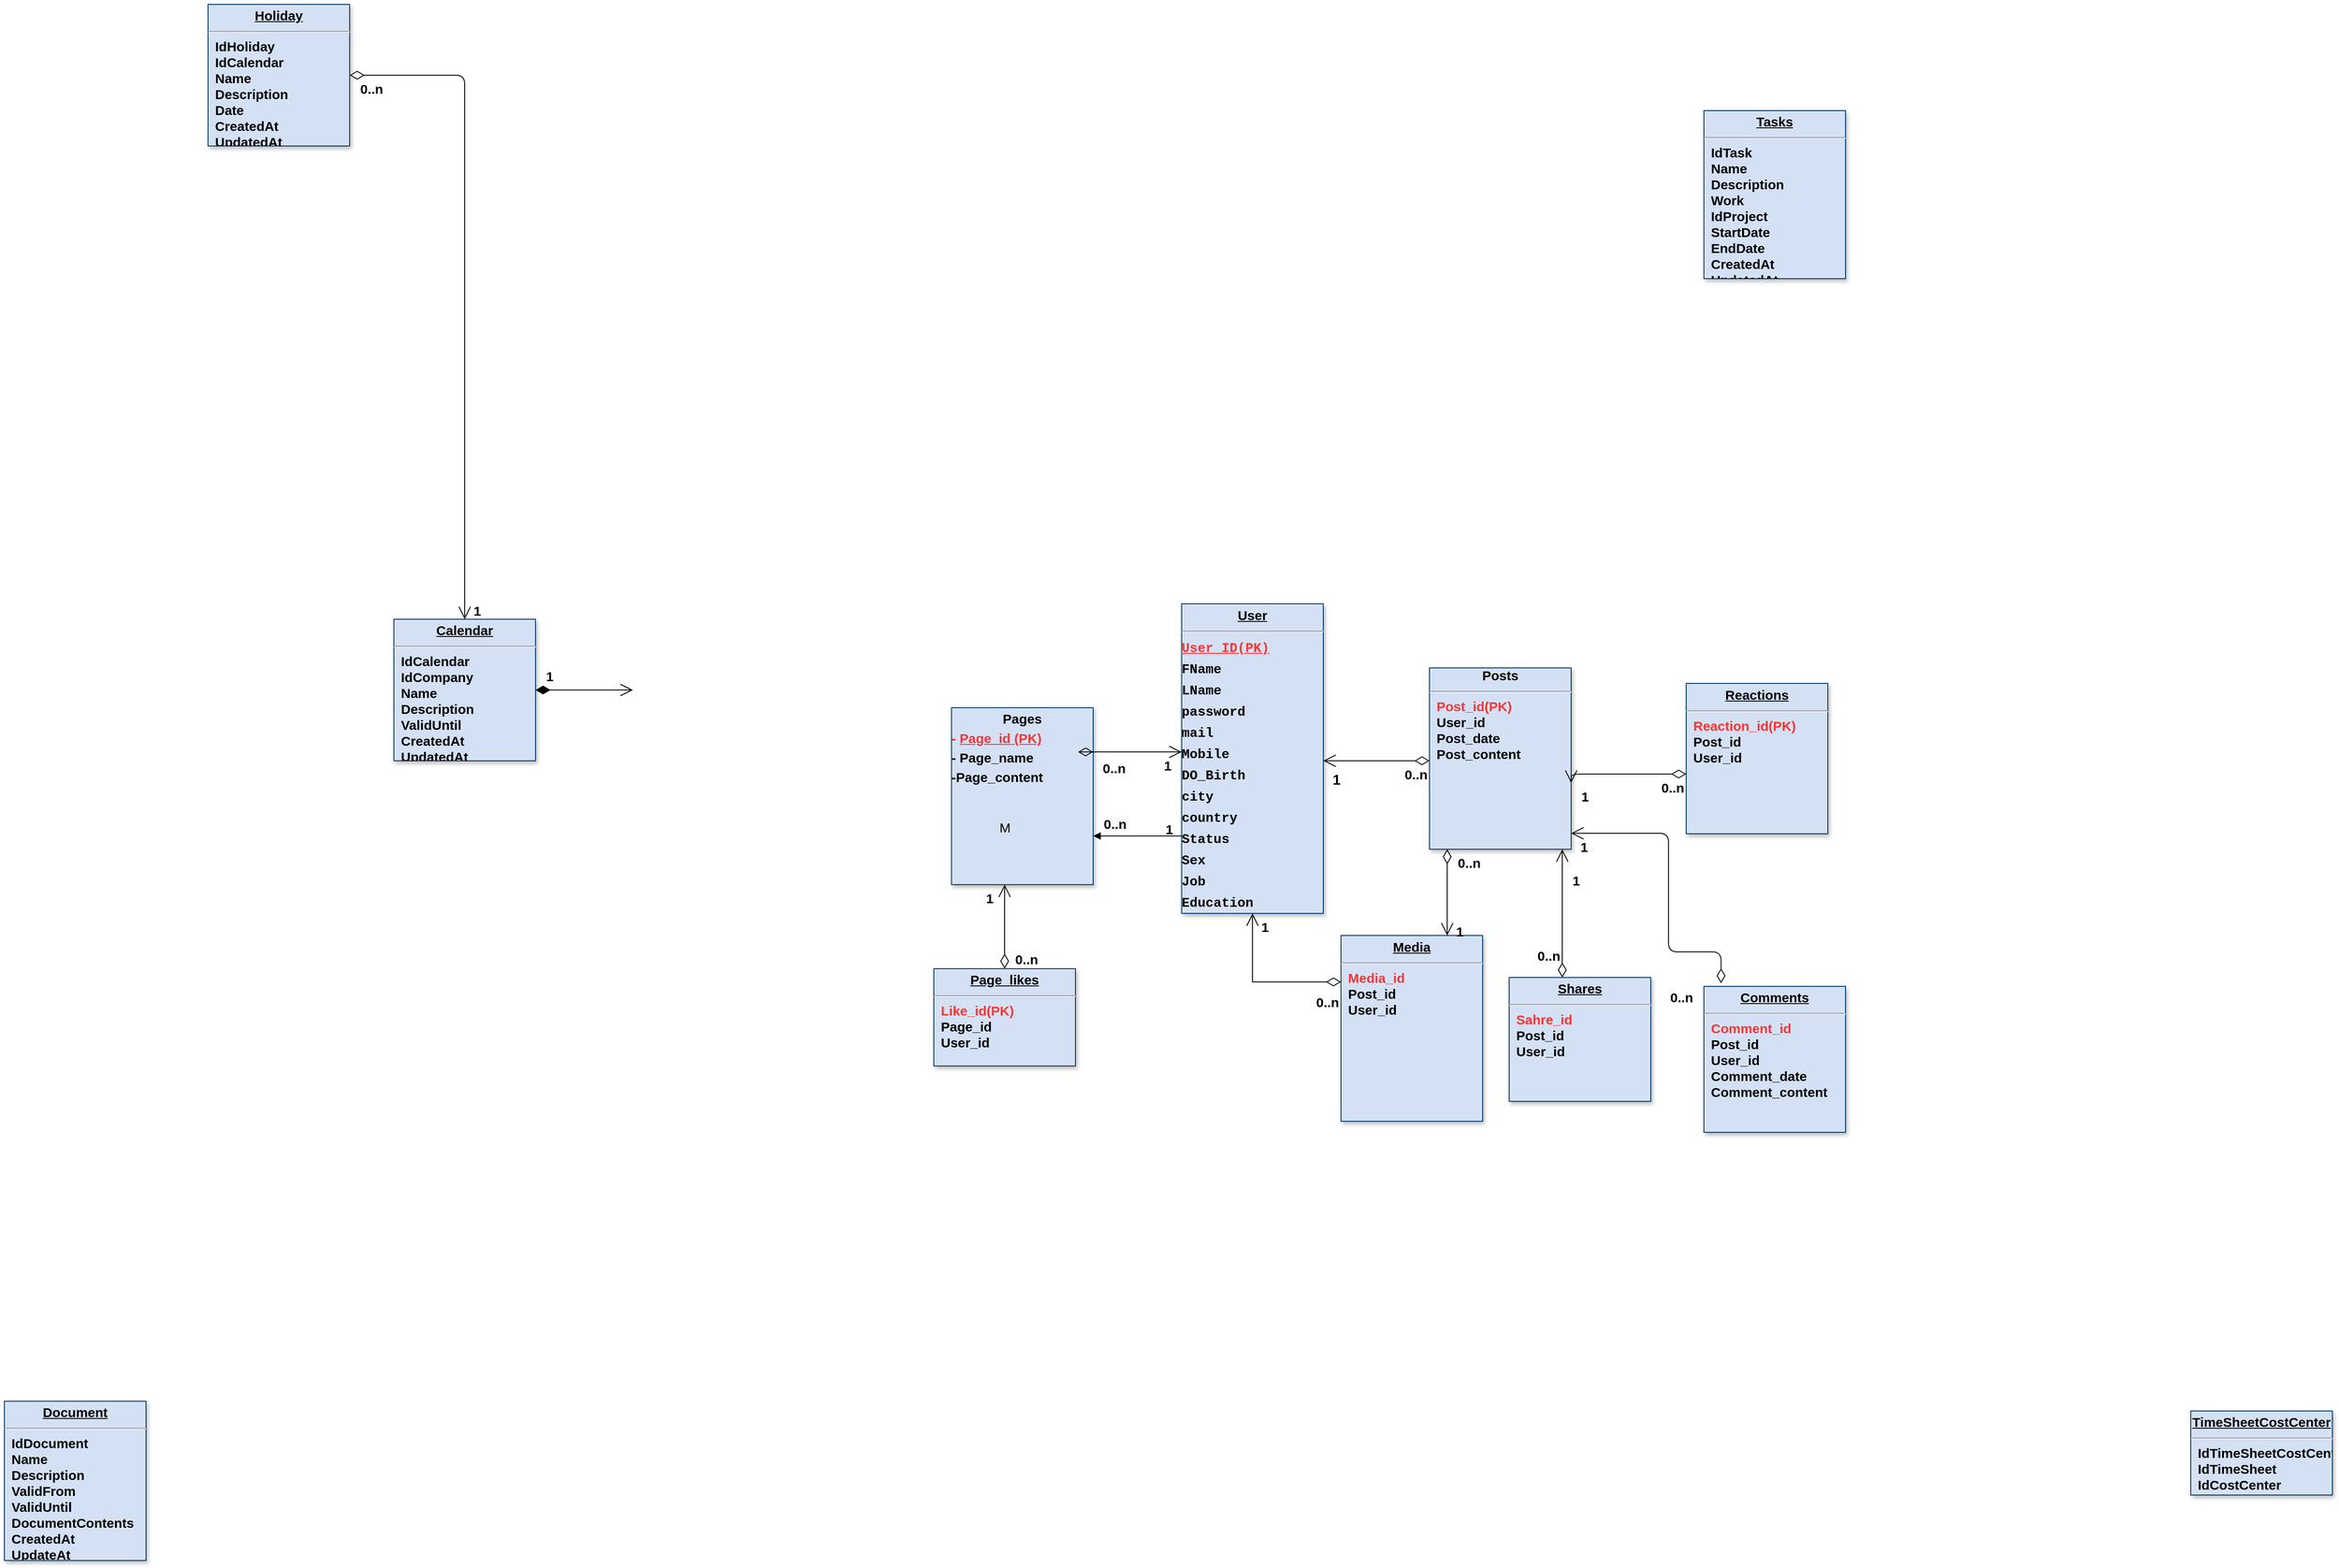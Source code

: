 <mxfile version="14.6.13" type="github">
  <diagram name="Page-1" id="efa7a0a1-bf9b-a30e-e6df-94a7791c09e9">
    <mxGraphModel dx="2250" dy="1883" grid="1" gridSize="10" guides="1" tooltips="1" connect="1" arrows="1" fold="1" page="1" pageScale="1" pageWidth="826" pageHeight="1169" background="#ffffff" math="0" shadow="0">
      <root>
        <mxCell id="0" />
        <mxCell id="1" parent="0" />
        <mxCell id="21" value="&lt;p style=&quot;margin: 4px 0px 0px; text-align: center; text-decoration: underline; font-size: 15px;&quot;&gt;&lt;strong style=&quot;font-size: 15px;&quot;&gt;Calendar&lt;/strong&gt;&lt;/p&gt;&lt;hr style=&quot;font-size: 15px;&quot;&gt;&lt;p style=&quot;margin: 0px 0px 0px 8px; font-size: 15px;&quot;&gt;IdCalendar&lt;/p&gt;&lt;p style=&quot;margin: 0px 0px 0px 8px; font-size: 15px;&quot;&gt;IdCompany&lt;/p&gt;&lt;p style=&quot;margin: 0px 0px 0px 8px; font-size: 15px;&quot;&gt;Name&lt;/p&gt;&lt;p style=&quot;margin: 0px 0px 0px 8px; font-size: 15px;&quot;&gt;Description&lt;/p&gt;&lt;p style=&quot;margin: 0px 0px 0px 8px; font-size: 15px;&quot;&gt;ValidUntil&lt;/p&gt;&lt;p style=&quot;margin: 0px 0px 0px 8px; font-size: 15px;&quot;&gt;CreatedAt&lt;/p&gt;&lt;p style=&quot;margin: 0px 0px 0px 8px; font-size: 15px;&quot;&gt;UpdatedAt&lt;/p&gt;&lt;p style=&quot;margin: 0px 0px 0px 8px; font-size: 15px;&quot;&gt;Enabled&lt;/p&gt;" style="verticalAlign=top;align=left;overflow=fill;fontSize=15;fontFamily=Helvetica;html=1;strokeColor=#003366;shadow=1;fillColor=#D4E1F5;fontStyle=1;labelBackgroundColor=none;" parent="1" vertex="1">
          <mxGeometry x="40.0" y="285.0" width="160" height="160" as="geometry" />
        </mxCell>
        <mxCell id="22" value="&lt;p style=&quot;margin: 4px 0px 0px; text-align: center; text-decoration: underline; font-size: 15px;&quot;&gt;&lt;font style=&quot;font-size: 15px;&quot;&gt;&lt;span style=&quot;font-size: 15px;&quot;&gt;User&lt;/span&gt;&lt;/font&gt;&lt;/p&gt;&lt;hr style=&quot;font-size: 15px;&quot;&gt;&lt;div style=&quot;font-family: consolas, &amp;quot;courier new&amp;quot;, monospace; line-height: 24px; font-size: 15px;&quot;&gt;&lt;font style=&quot;font-size: 15px;&quot; color=&quot;#ff3333&quot;&gt;&lt;u style=&quot;font-size: 15px;&quot;&gt;&lt;span style=&quot;font-size: 15px;&quot;&gt;User_ID(PK)&lt;/span&gt;&lt;/u&gt;&lt;/font&gt;&lt;/div&gt;&lt;div style=&quot;font-family: consolas, &amp;quot;courier new&amp;quot;, monospace; line-height: 24px; font-size: 15px;&quot;&gt;&lt;font style=&quot;font-size: 15px;&quot;&gt;&lt;span style=&quot;font-size: 15px;&quot;&gt;FName&lt;/span&gt;&lt;/font&gt;&lt;/div&gt;&lt;div style=&quot;font-family: consolas, &amp;quot;courier new&amp;quot;, monospace; line-height: 24px; font-size: 15px;&quot;&gt;&lt;font style=&quot;font-size: 15px;&quot;&gt;&lt;span style=&quot;font-size: 15px;&quot;&gt;LName&lt;/span&gt;&lt;/font&gt;&lt;/div&gt;&lt;div style=&quot;font-family: consolas, &amp;quot;courier new&amp;quot;, monospace; line-height: 24px; font-size: 15px;&quot;&gt;&lt;font style=&quot;font-size: 15px;&quot;&gt;&lt;span style=&quot;font-size: 15px;&quot;&gt;password&amp;nbsp;&lt;/span&gt;&lt;/font&gt;&lt;/div&gt;&lt;div style=&quot;font-family: consolas, &amp;quot;courier new&amp;quot;, monospace; line-height: 24px; font-size: 15px;&quot;&gt;&lt;font style=&quot;font-size: 15px;&quot;&gt;&lt;span style=&quot;font-size: 15px;&quot;&gt;mail&lt;/span&gt;&lt;/font&gt;&lt;/div&gt;&lt;div style=&quot;font-family: consolas, &amp;quot;courier new&amp;quot;, monospace; line-height: 24px; font-size: 15px;&quot;&gt;&lt;font style=&quot;font-size: 15px;&quot;&gt;&lt;span style=&quot;font-size: 15px;&quot;&gt;Mobile&lt;/span&gt;&lt;/font&gt;&lt;/div&gt;&lt;div style=&quot;font-family: consolas, &amp;quot;courier new&amp;quot;, monospace; line-height: 24px; font-size: 15px;&quot;&gt;&lt;font style=&quot;font-size: 15px;&quot;&gt;&lt;span style=&quot;font-size: 15px;&quot;&gt;DO_Birth&amp;nbsp;&lt;/span&gt;&lt;/font&gt;&lt;/div&gt;&lt;div style=&quot;font-family: consolas, &amp;quot;courier new&amp;quot;, monospace; line-height: 24px; font-size: 15px;&quot;&gt;&lt;font style=&quot;font-size: 15px;&quot;&gt;&lt;span style=&quot;font-size: 15px;&quot;&gt;city&amp;nbsp;&lt;/span&gt;&lt;/font&gt;&lt;/div&gt;&lt;div style=&quot;font-family: consolas, &amp;quot;courier new&amp;quot;, monospace; line-height: 24px; font-size: 15px;&quot;&gt;&lt;font style=&quot;font-size: 15px;&quot;&gt;&lt;span style=&quot;font-size: 15px;&quot;&gt;country&lt;/span&gt;&lt;/font&gt;&lt;/div&gt;&lt;div style=&quot;font-family: consolas, &amp;quot;courier new&amp;quot;, monospace; line-height: 24px; font-size: 15px;&quot;&gt;&lt;font style=&quot;font-size: 15px;&quot;&gt;&lt;span style=&quot;font-size: 15px;&quot;&gt;Status&lt;/span&gt;&lt;/font&gt;&lt;/div&gt;&lt;div style=&quot;font-family: consolas, &amp;quot;courier new&amp;quot;, monospace; line-height: 24px; font-size: 15px;&quot;&gt;&lt;font style=&quot;font-size: 15px;&quot;&gt;&lt;span style=&quot;font-size: 15px;&quot;&gt;Sex&amp;nbsp;&lt;/span&gt;&lt;/font&gt;&lt;/div&gt;&lt;div style=&quot;font-family: consolas, &amp;quot;courier new&amp;quot;, monospace; line-height: 24px; font-size: 15px;&quot;&gt;&lt;font style=&quot;font-size: 15px;&quot;&gt;&lt;span style=&quot;font-size: 15px;&quot;&gt;Job&lt;/span&gt;&lt;/font&gt;&lt;/div&gt;&lt;div style=&quot;font-family: consolas, &amp;quot;courier new&amp;quot;, monospace; line-height: 24px; font-size: 15px;&quot;&gt;&lt;font style=&quot;font-size: 15px;&quot;&gt;&lt;span style=&quot;font-size: 15px;&quot;&gt;Education&lt;/span&gt;&lt;/font&gt;&lt;/div&gt;" style="verticalAlign=top;align=left;overflow=fill;fontSize=15;fontFamily=Helvetica;html=1;strokeColor=#003366;shadow=1;fillColor=#D4E1F5;fontStyle=1;labelBackgroundColor=none;" parent="1" vertex="1">
          <mxGeometry x="930" y="267.5" width="160" height="350" as="geometry" />
        </mxCell>
        <mxCell id="25" value="&lt;p style=&quot;margin: 4px 0px 0px; text-align: center; text-decoration: underline; font-size: 15px;&quot;&gt;&lt;strong style=&quot;font-size: 15px;&quot;&gt;Holiday&lt;/strong&gt;&lt;/p&gt;&lt;hr style=&quot;font-size: 15px;&quot;&gt;&lt;p style=&quot;margin: 0px 0px 0px 8px; font-size: 15px;&quot;&gt;IdHoliday&lt;/p&gt;&lt;p style=&quot;margin: 0px 0px 0px 8px; font-size: 15px;&quot;&gt;IdCalendar&lt;/p&gt;&lt;p style=&quot;margin: 0px 0px 0px 8px; font-size: 15px;&quot;&gt;Name&lt;/p&gt;&lt;p style=&quot;margin: 0px 0px 0px 8px; font-size: 15px;&quot;&gt;Description&lt;/p&gt;&lt;p style=&quot;margin: 0px 0px 0px 8px; font-size: 15px;&quot;&gt;Date&lt;/p&gt;&lt;p style=&quot;margin: 0px 0px 0px 8px; font-size: 15px;&quot;&gt;CreatedAt&lt;/p&gt;&lt;p style=&quot;margin: 0px 0px 0px 8px; font-size: 15px;&quot;&gt;UpdatedAt&lt;/p&gt;&lt;p style=&quot;margin: 0px 0px 0px 8px; font-size: 15px;&quot;&gt;Enabled&lt;/p&gt;" style="verticalAlign=top;align=left;overflow=fill;fontSize=15;fontFamily=Helvetica;html=1;strokeColor=#003366;shadow=1;fillColor=#D4E1F5;fontStyle=1;labelBackgroundColor=none;" parent="1" vertex="1">
          <mxGeometry x="-170.0" y="-410.0" width="160" height="160" as="geometry" />
        </mxCell>
        <mxCell id="26" value="&lt;p style=&quot;margin: 4px 0px 0px ; text-align: center ; text-decoration: underline ; font-size: 15px&quot;&gt;Media&lt;/p&gt;&lt;hr style=&quot;font-size: 15px&quot;&gt;&lt;p style=&quot;margin: 0px 0px 0px 8px ; font-size: 15px&quot;&gt;&lt;font color=&quot;#ff3333&quot;&gt;Media_id&amp;nbsp;&lt;/font&gt;&lt;/p&gt;&lt;p style=&quot;margin: 0px 0px 0px 8px ; font-size: 15px&quot;&gt;Post_id&amp;nbsp;&lt;/p&gt;&lt;p style=&quot;margin: 0px 0px 0px 8px ; font-size: 15px&quot;&gt;User_id&lt;/p&gt;" style="verticalAlign=top;align=left;overflow=fill;fontSize=15;fontFamily=Helvetica;html=1;strokeColor=#003366;shadow=1;fillColor=#D4E1F5;fontStyle=1;labelBackgroundColor=none;" parent="1" vertex="1">
          <mxGeometry x="1110" y="642.5" width="160" height="210" as="geometry" />
        </mxCell>
        <mxCell id="27" value="&lt;blockquote style=&quot;margin: 0px 0px 0px 40px; border: none; padding: 0px; font-size: 15px;&quot;&gt;&lt;/blockquote&gt;&lt;strong style=&quot;font-size: 15px;&quot;&gt;&lt;div style=&quot;text-align: center; font-size: 15px;&quot;&gt;&lt;strong style=&quot;font-size: 15px;&quot;&gt;Posts&lt;/strong&gt;&lt;/div&gt;&lt;/strong&gt;&lt;hr style=&quot;font-size: 15px;&quot;&gt;&lt;p style=&quot;margin: 0px 0px 0px 8px; font-size: 15px;&quot;&gt;&lt;font style=&quot;font-size: 15px;&quot; color=&quot;#ff3333&quot;&gt;Post_id(PK)&lt;/font&gt;&lt;/p&gt;&lt;p style=&quot;margin: 0px 0px 0px 8px; font-size: 15px;&quot;&gt;&lt;font style=&quot;font-size: 15px;&quot;&gt;User_id&amp;nbsp;&lt;/font&gt;&lt;/p&gt;&lt;p style=&quot;margin: 0px 0px 0px 8px; font-size: 15px;&quot;&gt;&lt;font style=&quot;font-size: 15px;&quot;&gt;Post_date&amp;nbsp;&lt;/font&gt;&lt;/p&gt;&lt;p style=&quot;margin: 0px 0px 0px 8px; font-size: 15px;&quot;&gt;&lt;font style=&quot;font-size: 15px;&quot;&gt;Post_content&amp;nbsp;&lt;/font&gt;&lt;/p&gt;&lt;blockquote style=&quot;margin: 0px 0px 0px 40px; border: none; padding: 0px; font-size: 15px;&quot;&gt;&lt;/blockquote&gt;&lt;span style=&quot;font-size: 15px;&quot;&gt;&lt;font style=&quot;font-size: 15px;&quot;&gt;&amp;nbsp; &amp;nbsp;&lt;/font&gt;&lt;br style=&quot;font-size: 15px;&quot;&gt;&lt;/span&gt;" style="verticalAlign=top;align=left;overflow=fill;fontSize=15;fontFamily=Helvetica;html=1;strokeColor=#003366;shadow=1;fillColor=#D4E1F5;fontStyle=1;labelBackgroundColor=none;" parent="1" vertex="1">
          <mxGeometry x="1210" y="340" width="160" height="205" as="geometry" />
        </mxCell>
        <mxCell id="28" value="&lt;p style=&quot;margin: 4px 0px 0px; text-align: center; text-decoration: underline; font-size: 15px;&quot;&gt;&lt;strong style=&quot;font-size: 15px;&quot;&gt;Document&lt;/strong&gt;&lt;/p&gt;&lt;hr style=&quot;font-size: 15px;&quot;&gt;&lt;p style=&quot;margin: 0px 0px 0px 8px; font-size: 15px;&quot;&gt;IdDocument&lt;/p&gt;&lt;p style=&quot;margin: 0px 0px 0px 8px; font-size: 15px;&quot;&gt;Name&lt;/p&gt;&lt;p style=&quot;margin: 0px 0px 0px 8px; font-size: 15px;&quot;&gt;Description&lt;/p&gt;&lt;p style=&quot;margin: 0px 0px 0px 8px; font-size: 15px;&quot;&gt;ValidFrom&lt;/p&gt;&lt;p style=&quot;margin: 0px 0px 0px 8px; font-size: 15px;&quot;&gt;ValidUntil&lt;/p&gt;&lt;p style=&quot;margin: 0px 0px 0px 8px; font-size: 15px;&quot;&gt;DocumentContents&lt;/p&gt;&lt;p style=&quot;margin: 0px 0px 0px 8px; font-size: 15px;&quot;&gt;CreatedAt&lt;/p&gt;&lt;p style=&quot;margin: 0px 0px 0px 8px; font-size: 15px;&quot;&gt;UpdateAt&lt;/p&gt;&lt;p style=&quot;margin: 0px 0px 0px 8px; font-size: 15px;&quot;&gt;Enabled&lt;/p&gt;" style="verticalAlign=top;align=left;overflow=fill;fontSize=15;fontFamily=Helvetica;html=1;strokeColor=#003366;shadow=1;fillColor=#D4E1F5;fontStyle=1;labelBackgroundColor=none;" parent="1" vertex="1">
          <mxGeometry x="-400.0" y="1169.0" width="160" height="180" as="geometry" />
        </mxCell>
        <mxCell id="29" value="&lt;p style=&quot;margin: 4px 0px 0px; text-align: center; font-size: 15px;&quot;&gt;&lt;font style=&quot;font-size: 15px;&quot;&gt;&lt;span style=&quot;font-size: 15px;&quot;&gt;Pages&lt;/span&gt;&lt;/font&gt;&lt;/p&gt;&lt;p style=&quot;margin: 4px 0px 0px; font-size: 15px;&quot;&gt;&lt;font style=&quot;font-size: 15px;&quot; color=&quot;#ff3333&quot;&gt;&lt;span style=&quot;font-size: 15px;&quot;&gt;- &lt;u style=&quot;font-size: 15px;&quot;&gt;Page_id (PK)&lt;/u&gt;&lt;/span&gt;&lt;/font&gt;&lt;/p&gt;&lt;p style=&quot;margin: 4px 0px 0px; font-size: 15px;&quot;&gt;&lt;font style=&quot;font-size: 15px;&quot;&gt;&lt;span style=&quot;font-size: 15px;&quot;&gt;- Page_name&amp;nbsp;&lt;/span&gt;&lt;/font&gt;&lt;/p&gt;&lt;p style=&quot;margin: 4px 0px 0px; font-size: 15px;&quot;&gt;&lt;font style=&quot;font-size: 15px;&quot;&gt;&lt;font style=&quot;font-size: 15px;&quot;&gt;&lt;span style=&quot;font-size: 15px;&quot;&gt;-Page_conten&lt;/span&gt;&lt;/font&gt;&lt;span style=&quot;font-size: 15px;&quot;&gt;t&amp;nbsp;&lt;/span&gt;&lt;/font&gt;&lt;/p&gt;" style="verticalAlign=top;align=left;overflow=fill;fontSize=15;fontFamily=Helvetica;html=1;strokeColor=#003366;shadow=1;fillColor=#D4E1F5;fontStyle=1;labelBackgroundColor=none;" parent="1" vertex="1">
          <mxGeometry x="670.0" y="385.0" width="160" height="200" as="geometry" />
        </mxCell>
        <mxCell id="30" value="&lt;p style=&quot;margin: 4px 0px 0px; text-align: center; text-decoration: underline; font-size: 15px;&quot;&gt;Reactions&lt;/p&gt;&lt;hr style=&quot;font-size: 15px;&quot;&gt;&lt;p style=&quot;margin: 0px 0px 0px 8px; font-size: 15px;&quot;&gt;&lt;font color=&quot;#ff3333&quot; style=&quot;font-size: 15px;&quot;&gt;Reaction_id(PK)&amp;nbsp;&lt;/font&gt;&lt;/p&gt;&lt;p style=&quot;margin: 0px 0px 0px 8px; font-size: 15px;&quot;&gt;Post_id&lt;/p&gt;&lt;p style=&quot;margin: 0px 0px 0px 8px; font-size: 15px;&quot;&gt;User_id&lt;/p&gt;" style="verticalAlign=top;align=left;overflow=fill;fontSize=15;fontFamily=Helvetica;html=1;strokeColor=#003366;shadow=1;fillColor=#D4E1F5;fontStyle=1;labelBackgroundColor=none;" parent="1" vertex="1">
          <mxGeometry x="1500" y="357.5" width="160" height="170" as="geometry" />
        </mxCell>
        <mxCell id="31" value="&lt;p style=&quot;margin: 4px 0px 0px; text-align: center; text-decoration: underline; font-size: 15px;&quot;&gt;&lt;strong style=&quot;font-size: 15px;&quot;&gt;TimeSheetCostCenter&lt;/strong&gt;&lt;/p&gt;&lt;hr style=&quot;font-size: 15px;&quot;&gt;&lt;p style=&quot;margin: 0px 0px 0px 8px; font-size: 15px;&quot;&gt;IdTimeSheetCostCenter&lt;/p&gt;&lt;p style=&quot;margin: 0px 0px 0px 8px; font-size: 15px;&quot;&gt;IdTimeSheet&lt;/p&gt;&lt;p style=&quot;margin: 0px 0px 0px 8px; font-size: 15px;&quot;&gt;IdCostCenter&lt;/p&gt;" style="verticalAlign=top;align=left;overflow=fill;fontSize=15;fontFamily=Helvetica;html=1;strokeColor=#003366;shadow=1;fillColor=#D4E1F5;fontStyle=1;labelBackgroundColor=none;" parent="1" vertex="1">
          <mxGeometry x="2070" y="1180.0" width="160" height="95" as="geometry" />
        </mxCell>
        <mxCell id="32" value="&lt;p style=&quot;margin: 4px 0px 0px ; text-align: center ; text-decoration: underline ; font-size: 15px&quot;&gt;&lt;strong style=&quot;font-size: 15px&quot;&gt;Comments&lt;/strong&gt;&lt;/p&gt;&lt;hr style=&quot;font-size: 15px&quot;&gt;&lt;p style=&quot;margin: 0px 0px 0px 8px ; font-size: 15px&quot;&gt;&lt;font color=&quot;#ff3333&quot;&gt;Comment_id&lt;/font&gt;&lt;/p&gt;&lt;p style=&quot;margin: 0px 0px 0px 8px ; font-size: 15px&quot;&gt;Post_id&lt;/p&gt;&lt;p style=&quot;margin: 0px 0px 0px 8px ; font-size: 15px&quot;&gt;User_id&lt;/p&gt;&lt;p style=&quot;margin: 0px 0px 0px 8px ; font-size: 15px&quot;&gt;Comment_date&lt;/p&gt;&lt;p style=&quot;margin: 0px 0px 0px 8px ; font-size: 15px&quot;&gt;Comment_content&lt;/p&gt;" style="verticalAlign=top;align=left;overflow=fill;fontSize=15;fontFamily=Helvetica;html=1;strokeColor=#003366;shadow=1;fillColor=#D4E1F5;fontStyle=1;labelBackgroundColor=none;" parent="1" vertex="1">
          <mxGeometry x="1520" y="700" width="160" height="165" as="geometry" />
        </mxCell>
        <mxCell id="33" value="&lt;p style=&quot;margin: 4px 0px 0px ; text-align: center ; text-decoration: underline ; font-size: 15px&quot;&gt;Shares&lt;/p&gt;&lt;hr style=&quot;font-size: 15px&quot;&gt;&lt;p style=&quot;margin: 0px 0px 0px 8px ; font-size: 15px&quot;&gt;&lt;font color=&quot;#ff3333&quot;&gt;Sahre_id&lt;/font&gt;&lt;/p&gt;&lt;p style=&quot;margin: 0px 0px 0px 8px ; font-size: 15px&quot;&gt;Post_id&lt;/p&gt;&lt;p style=&quot;margin: 0px 0px 0px 8px ; font-size: 15px&quot;&gt;User_id&amp;nbsp;&lt;/p&gt;" style="verticalAlign=top;align=left;overflow=fill;fontSize=15;fontFamily=Helvetica;html=1;strokeColor=#003366;shadow=1;fillColor=#D4E1F5;fontStyle=1;labelBackgroundColor=none;" parent="1" vertex="1">
          <mxGeometry x="1300" y="690" width="160" height="140" as="geometry" />
        </mxCell>
        <mxCell id="34" value="&lt;p style=&quot;margin: 4px 0px 0px; text-align: center; text-decoration: underline; font-size: 15px;&quot;&gt;&lt;font style=&quot;font-size: 15px;&quot;&gt;Page_likes&lt;/font&gt;&lt;/p&gt;&lt;hr style=&quot;font-size: 15px;&quot;&gt;&lt;p style=&quot;margin: 0px 0px 0px 8px; font-size: 15px;&quot;&gt;&lt;font style=&quot;font-size: 15px;&quot; color=&quot;#ff3333&quot;&gt;Like_id(PK)&lt;/font&gt;&lt;/p&gt;&lt;p style=&quot;margin: 0px 0px 0px 8px; font-size: 15px;&quot;&gt;&lt;font style=&quot;font-size: 15px;&quot;&gt;Page_id&lt;/font&gt;&lt;/p&gt;&lt;p style=&quot;margin: 0px 0px 0px 8px; font-size: 15px;&quot;&gt;&lt;font style=&quot;font-size: 15px;&quot;&gt;User_id&lt;/font&gt;&lt;/p&gt;" style="verticalAlign=top;align=left;overflow=fill;fontSize=15;fontFamily=Helvetica;html=1;strokeColor=#003366;shadow=1;fillColor=#D4E1F5;fontStyle=1;labelBackgroundColor=none;" parent="1" vertex="1">
          <mxGeometry x="650" y="680" width="160" height="110" as="geometry" />
        </mxCell>
        <mxCell id="35" value="&lt;p style=&quot;margin: 4px 0px 0px; text-align: center; text-decoration: underline; font-size: 15px;&quot;&gt;&lt;strong style=&quot;font-size: 15px;&quot;&gt;Tasks&lt;/strong&gt;&lt;/p&gt;&lt;hr style=&quot;font-size: 15px;&quot;&gt;&lt;p style=&quot;margin: 0px 0px 0px 8px; font-size: 15px;&quot;&gt;IdTask&lt;/p&gt;&lt;p style=&quot;margin: 0px 0px 0px 8px; font-size: 15px;&quot;&gt;Name&lt;/p&gt;&lt;p style=&quot;margin: 0px 0px 0px 8px; font-size: 15px;&quot;&gt;Description&lt;/p&gt;&lt;p style=&quot;margin: 0px 0px 0px 8px; font-size: 15px;&quot;&gt;Work&lt;/p&gt;&lt;p style=&quot;margin: 0px 0px 0px 8px; font-size: 15px;&quot;&gt;IdProject&lt;/p&gt;&lt;p style=&quot;margin: 0px 0px 0px 8px; font-size: 15px;&quot;&gt;StartDate&lt;/p&gt;&lt;p style=&quot;margin: 0px 0px 0px 8px; font-size: 15px;&quot;&gt;EndDate&lt;/p&gt;&lt;p style=&quot;margin: 0px 0px 0px 8px; font-size: 15px;&quot;&gt;CreatedAt&lt;/p&gt;&lt;p style=&quot;margin: 0px 0px 0px 8px; font-size: 15px;&quot;&gt;UpdatedAt&lt;/p&gt;&lt;p style=&quot;margin: 0px 0px 0px 8px; font-size: 15px;&quot;&gt;Enabled&lt;/p&gt;" style="verticalAlign=top;align=left;overflow=fill;fontSize=15;fontFamily=Helvetica;html=1;strokeColor=#003366;shadow=1;fillColor=#D4E1F5;fontStyle=1;labelBackgroundColor=none;" parent="1" vertex="1">
          <mxGeometry x="1520" y="-290.0" width="160" height="190" as="geometry" />
        </mxCell>
        <mxCell id="48" value="" style="endArrow=open;endSize=12;startArrow=diamondThin;startSize=14;startFill=0;edgeStyle=orthogonalEdgeStyle;exitX=1;exitY=0.25;rounded=0;fontSize=15;fontStyle=1;labelBackgroundColor=none;" parent="1" source="29" target="22" edge="1">
          <mxGeometry x="769.36" y="450" as="geometry">
            <mxPoint x="769.36" y="450" as="sourcePoint" />
            <mxPoint x="929.36" y="450" as="targetPoint" />
            <Array as="points">
              <mxPoint x="820" y="435" />
              <mxPoint x="820" y="435" />
            </Array>
          </mxGeometry>
        </mxCell>
        <mxCell id="49" value="0..n" style="resizable=0;align=left;verticalAlign=top;labelBackgroundColor=none;fontSize=15;strokeColor=#003366;shadow=1;fillColor=#D4E1F5;fontStyle=1" parent="48" connectable="0" vertex="1">
          <mxGeometry x="-1" relative="1" as="geometry">
            <mxPoint x="8.92" y="3.04" as="offset" />
          </mxGeometry>
        </mxCell>
        <mxCell id="50" value="1" style="resizable=0;align=right;verticalAlign=top;labelBackgroundColor=none;fontSize=15;strokeColor=#003366;shadow=1;fillColor=#D4E1F5;fontStyle=1" parent="48" connectable="0" vertex="1">
          <mxGeometry x="1" relative="1" as="geometry">
            <mxPoint x="-10" as="offset" />
          </mxGeometry>
        </mxCell>
        <mxCell id="54" value="" style="endArrow=open;endSize=12;startArrow=diamondThin;startSize=14;startFill=0;edgeStyle=orthogonalEdgeStyle;exitX=0;exitY=0.25;rounded=0;fontSize=15;fontStyle=1;labelBackgroundColor=none;" parent="1" source="26" target="22" edge="1">
          <mxGeometry x="1209.36" y="170" as="geometry">
            <mxPoint x="1209.36" y="170" as="sourcePoint" />
            <mxPoint x="1369.36" y="170" as="targetPoint" />
          </mxGeometry>
        </mxCell>
        <mxCell id="55" value="0..n" style="resizable=0;align=left;verticalAlign=top;labelBackgroundColor=none;fontSize=15;strokeColor=#003366;shadow=1;fillColor=#D4E1F5;fontStyle=1" parent="54" connectable="0" vertex="1">
          <mxGeometry x="-1" relative="1" as="geometry">
            <mxPoint x="-30" y="7.5" as="offset" />
          </mxGeometry>
        </mxCell>
        <mxCell id="56" value="1" style="resizable=0;align=right;verticalAlign=top;labelBackgroundColor=none;fontSize=15;strokeColor=#003366;shadow=1;fillColor=#D4E1F5;fontStyle=1" parent="54" connectable="0" vertex="1">
          <mxGeometry x="1" relative="1" as="geometry">
            <mxPoint x="20" as="offset" />
          </mxGeometry>
        </mxCell>
        <mxCell id="57" value="" style="endArrow=open;endSize=12;startArrow=diamondThin;startSize=14;startFill=0;edgeStyle=orthogonalEdgeStyle;fontSize=15;fontStyle=1;labelBackgroundColor=none;" parent="1" source="27" target="26" edge="1">
          <mxGeometry x="1269.36" y="180" as="geometry">
            <mxPoint x="1269.36" y="180" as="sourcePoint" />
            <mxPoint x="1429.36" y="180" as="targetPoint" />
            <Array as="points">
              <mxPoint x="1230" y="590" />
              <mxPoint x="1230" y="590" />
            </Array>
          </mxGeometry>
        </mxCell>
        <mxCell id="58" value="0..n" style="resizable=0;align=left;verticalAlign=top;labelBackgroundColor=none;fontSize=15;strokeColor=#003366;shadow=1;fillColor=#D4E1F5;fontStyle=1" parent="57" connectable="0" vertex="1">
          <mxGeometry x="-1" relative="1" as="geometry">
            <mxPoint x="10" as="offset" />
          </mxGeometry>
        </mxCell>
        <mxCell id="59" value="1" style="resizable=0;align=right;verticalAlign=top;labelBackgroundColor=none;fontSize=15;strokeColor=#003366;shadow=1;fillColor=#D4E1F5;fontStyle=1" parent="57" connectable="0" vertex="1">
          <mxGeometry x="1" relative="1" as="geometry">
            <mxPoint x="20" y="-20" as="offset" />
          </mxGeometry>
        </mxCell>
        <mxCell id="72" value="" style="endArrow=open;endSize=12;startArrow=diamondThin;startSize=14;startFill=0;edgeStyle=orthogonalEdgeStyle;rounded=0;fontSize=15;fontStyle=1;labelBackgroundColor=none;" parent="1" source="34" target="29" edge="1">
          <mxGeometry x="419.36" y="820" as="geometry">
            <mxPoint x="419.36" y="820" as="sourcePoint" />
            <mxPoint x="579.36" y="820" as="targetPoint" />
            <Array as="points">
              <mxPoint x="750" y="720" />
            </Array>
          </mxGeometry>
        </mxCell>
        <mxCell id="73" value="0..n" style="resizable=0;align=left;verticalAlign=top;labelBackgroundColor=none;fontSize=15;strokeColor=#003366;shadow=1;fillColor=#D4E1F5;fontStyle=1" parent="72" connectable="0" vertex="1">
          <mxGeometry x="-1" relative="1" as="geometry">
            <mxPoint x="10" y="-26.16" as="offset" />
          </mxGeometry>
        </mxCell>
        <mxCell id="74" value="1" style="resizable=0;align=right;verticalAlign=top;labelBackgroundColor=none;fontSize=15;strokeColor=#003366;shadow=1;fillColor=#D4E1F5;fontStyle=1" parent="72" connectable="0" vertex="1">
          <mxGeometry x="1" relative="1" as="geometry">
            <mxPoint x="-11.08" as="offset" />
          </mxGeometry>
        </mxCell>
        <mxCell id="84" value="" style="endArrow=open;endSize=12;startArrow=diamondThin;startSize=14;startFill=0;edgeStyle=orthogonalEdgeStyle;fontSize=15;fontStyle=1;labelBackgroundColor=none;" parent="1" source="27" target="22" edge="1">
          <mxGeometry x="1389.36" y="130" as="geometry">
            <mxPoint x="1389.36" y="130" as="sourcePoint" />
            <mxPoint x="1549.36" y="130" as="targetPoint" />
            <Array as="points">
              <mxPoint x="1160" y="445" />
              <mxPoint x="1160" y="445" />
            </Array>
          </mxGeometry>
        </mxCell>
        <mxCell id="85" value="0..n" style="resizable=0;align=left;verticalAlign=top;labelBackgroundColor=none;fontSize=15;strokeColor=#003366;shadow=1;fillColor=#D4E1F5;fontStyle=1" parent="84" connectable="0" vertex="1">
          <mxGeometry x="-1" relative="1" as="geometry">
            <mxPoint x="-30" as="offset" />
          </mxGeometry>
        </mxCell>
        <mxCell id="86" value="1" style="resizable=0;align=right;verticalAlign=top;labelBackgroundColor=none;fontSize=16;strokeColor=#003366;shadow=1;fillColor=#D4E1F5;fontStyle=1" parent="84" connectable="0" vertex="1">
          <mxGeometry x="1" relative="1" as="geometry">
            <mxPoint x="21" y="5" as="offset" />
          </mxGeometry>
        </mxCell>
        <mxCell id="90" value="" style="endArrow=open;endSize=12;startArrow=diamondThin;startSize=14;startFill=0;edgeStyle=orthogonalEdgeStyle;fontSize=15;fontStyle=1;labelBackgroundColor=none;" parent="1" source="25" target="21" edge="1">
          <mxGeometry x="620" y="340" as="geometry">
            <mxPoint x="620" y="340" as="sourcePoint" />
            <mxPoint x="780" y="340" as="targetPoint" />
          </mxGeometry>
        </mxCell>
        <mxCell id="91" value="0..n" style="resizable=0;align=left;verticalAlign=top;labelBackgroundColor=none;fontSize=15;strokeColor=#003366;shadow=1;fillColor=#D4E1F5;fontStyle=1" parent="90" connectable="0" vertex="1">
          <mxGeometry x="-1" relative="1" as="geometry">
            <mxPoint x="10" as="offset" />
          </mxGeometry>
        </mxCell>
        <mxCell id="92" value="1" style="resizable=0;align=right;verticalAlign=top;labelBackgroundColor=none;fontSize=15;strokeColor=#003366;shadow=1;fillColor=#D4E1F5;fontStyle=1" parent="90" connectable="0" vertex="1">
          <mxGeometry x="1" relative="1" as="geometry">
            <mxPoint x="20" y="-25.0" as="offset" />
          </mxGeometry>
        </mxCell>
        <mxCell id="103" value="1" style="endArrow=open;endSize=12;startArrow=diamondThin;startSize=14;startFill=1;edgeStyle=orthogonalEdgeStyle;align=left;verticalAlign=bottom;fontSize=15;fontStyle=1;labelBackgroundColor=none;" parent="1" source="21" edge="1">
          <mxGeometry x="-0.818" y="5.0" relative="1" as="geometry">
            <mxPoint x="80" y="510" as="sourcePoint" />
            <mxPoint x="310" y="365" as="targetPoint" />
            <mxPoint as="offset" />
          </mxGeometry>
        </mxCell>
        <mxCell id="113" value="" style="endArrow=block;endFill=1;edgeStyle=orthogonalEdgeStyle;align=left;verticalAlign=top;rounded=0;fontSize=15;fontStyle=1;labelBackgroundColor=none;exitX=0;exitY=0.75;exitDx=0;exitDy=0;" parent="1" source="22" target="29" edge="1">
          <mxGeometry x="-1" relative="1" as="geometry">
            <mxPoint x="870" y="540" as="sourcePoint" />
            <mxPoint x="770" y="590" as="targetPoint" />
            <Array as="points">
              <mxPoint x="810" y="530" />
              <mxPoint x="810" y="530" />
            </Array>
          </mxGeometry>
        </mxCell>
        <mxCell id="114" value="1" style="resizable=0;align=left;verticalAlign=bottom;labelBackgroundColor=none;fontSize=15;fontStyle=1" parent="113" connectable="0" vertex="1">
          <mxGeometry x="-1" relative="1" as="geometry">
            <mxPoint x="-20.0" y="2.5" as="offset" />
          </mxGeometry>
        </mxCell>
        <mxCell id="GmQorms077pE3O6Xw-ek-115" value="" style="endArrow=open;html=1;endSize=12;startArrow=diamondThin;startSize=14;startFill=0;edgeStyle=orthogonalEdgeStyle;labelBackgroundColor=none;fontSize=15;fontColor=#000000;entryX=1;entryY=0.634;entryDx=0;entryDy=0;entryPerimeter=0;fontStyle=1" edge="1" parent="1" source="30" target="27">
          <mxGeometry relative="1" as="geometry">
            <mxPoint x="1500" y="471" as="sourcePoint" />
            <mxPoint x="1380" y="471" as="targetPoint" />
            <Array as="points">
              <mxPoint x="1370" y="460" />
            </Array>
          </mxGeometry>
        </mxCell>
        <mxCell id="GmQorms077pE3O6Xw-ek-116" value="0..n" style="edgeLabel;resizable=0;html=1;align=left;verticalAlign=top;fontSize=15;fontStyle=1" connectable="0" vertex="1" parent="GmQorms077pE3O6Xw-ek-115">
          <mxGeometry x="-1" relative="1" as="geometry">
            <mxPoint x="-30" as="offset" />
          </mxGeometry>
        </mxCell>
        <mxCell id="GmQorms077pE3O6Xw-ek-117" value="1" style="edgeLabel;resizable=0;html=1;align=right;verticalAlign=top;fontSize=15;fontStyle=1" connectable="0" vertex="1" parent="GmQorms077pE3O6Xw-ek-115">
          <mxGeometry x="1" relative="1" as="geometry">
            <mxPoint x="20" as="offset" />
          </mxGeometry>
        </mxCell>
        <mxCell id="GmQorms077pE3O6Xw-ek-121" value="" style="endArrow=open;html=1;endSize=12;startArrow=diamondThin;startSize=14;startFill=0;edgeStyle=orthogonalEdgeStyle;labelBackgroundColor=none;fontSize=15;fontColor=#000000;fontStyle=1" edge="1" parent="1" source="33">
          <mxGeometry relative="1" as="geometry">
            <mxPoint x="1470" y="630.089" as="sourcePoint" />
            <mxPoint x="1360" y="545" as="targetPoint" />
            <Array as="points">
              <mxPoint x="1360" y="545" />
            </Array>
          </mxGeometry>
        </mxCell>
        <mxCell id="GmQorms077pE3O6Xw-ek-122" value="0..n" style="edgeLabel;resizable=0;html=1;align=left;verticalAlign=top;fontSize=15;fontStyle=1" connectable="0" vertex="1" parent="GmQorms077pE3O6Xw-ek-121">
          <mxGeometry x="-1" relative="1" as="geometry">
            <mxPoint x="-30" y="-40" as="offset" />
          </mxGeometry>
        </mxCell>
        <mxCell id="GmQorms077pE3O6Xw-ek-123" value="1" style="edgeLabel;resizable=0;html=1;align=right;verticalAlign=top;fontSize=15;fontStyle=1" connectable="0" vertex="1" parent="GmQorms077pE3O6Xw-ek-121">
          <mxGeometry x="1" relative="1" as="geometry">
            <mxPoint x="20" y="20" as="offset" />
          </mxGeometry>
        </mxCell>
        <mxCell id="GmQorms077pE3O6Xw-ek-124" value="" style="endArrow=open;html=1;endSize=12;startArrow=diamondThin;startSize=14;startFill=0;edgeStyle=orthogonalEdgeStyle;labelBackgroundColor=none;fontSize=15;fontColor=#000000;exitX=0.121;exitY=-0.021;exitDx=0;exitDy=0;exitPerimeter=0;fontStyle=1;" edge="1" parent="1" source="32">
          <mxGeometry relative="1" as="geometry">
            <mxPoint x="1440" y="665.0" as="sourcePoint" />
            <mxPoint x="1370" y="527" as="targetPoint" />
            <Array as="points">
              <mxPoint x="1539" y="661" />
              <mxPoint x="1480" y="661" />
              <mxPoint x="1480" y="527" />
            </Array>
          </mxGeometry>
        </mxCell>
        <mxCell id="GmQorms077pE3O6Xw-ek-125" value="0..n" style="edgeLabel;resizable=0;html=1;align=left;verticalAlign=top;fontSize=15;fontStyle=1" connectable="0" vertex="1" parent="GmQorms077pE3O6Xw-ek-124">
          <mxGeometry x="-1" relative="1" as="geometry">
            <mxPoint x="-59" as="offset" />
          </mxGeometry>
        </mxCell>
        <mxCell id="GmQorms077pE3O6Xw-ek-126" value="1" style="edgeLabel;resizable=0;html=1;align=right;verticalAlign=top;fontSize=15;fontStyle=1" connectable="0" vertex="1" parent="GmQorms077pE3O6Xw-ek-124">
          <mxGeometry x="1" relative="1" as="geometry">
            <mxPoint x="20" as="offset" />
          </mxGeometry>
        </mxCell>
        <mxCell id="GmQorms077pE3O6Xw-ek-127" value="M" style="text;html=1;align=center;verticalAlign=middle;resizable=0;points=[];autosize=1;strokeColor=none;fontSize=15;fontColor=#000000;" vertex="1" parent="1">
          <mxGeometry x="715" y="510" width="30" height="20" as="geometry" />
        </mxCell>
        <mxCell id="GmQorms077pE3O6Xw-ek-128" value="&lt;span style=&quot;color: rgb(0, 0, 0); font-family: helvetica; font-size: 15px; font-style: normal; font-weight: 700; letter-spacing: normal; text-align: left; text-indent: 0px; text-transform: none; word-spacing: 0px; background-color: rgb(248, 249, 250); display: inline; float: none;&quot;&gt;0..n&lt;/span&gt;" style="text;whiteSpace=wrap;html=1;fontSize=16;fontColor=#000000;" vertex="1" parent="1">
          <mxGeometry x="840" y="500" width="30" height="30" as="geometry" />
        </mxCell>
      </root>
    </mxGraphModel>
  </diagram>
</mxfile>
